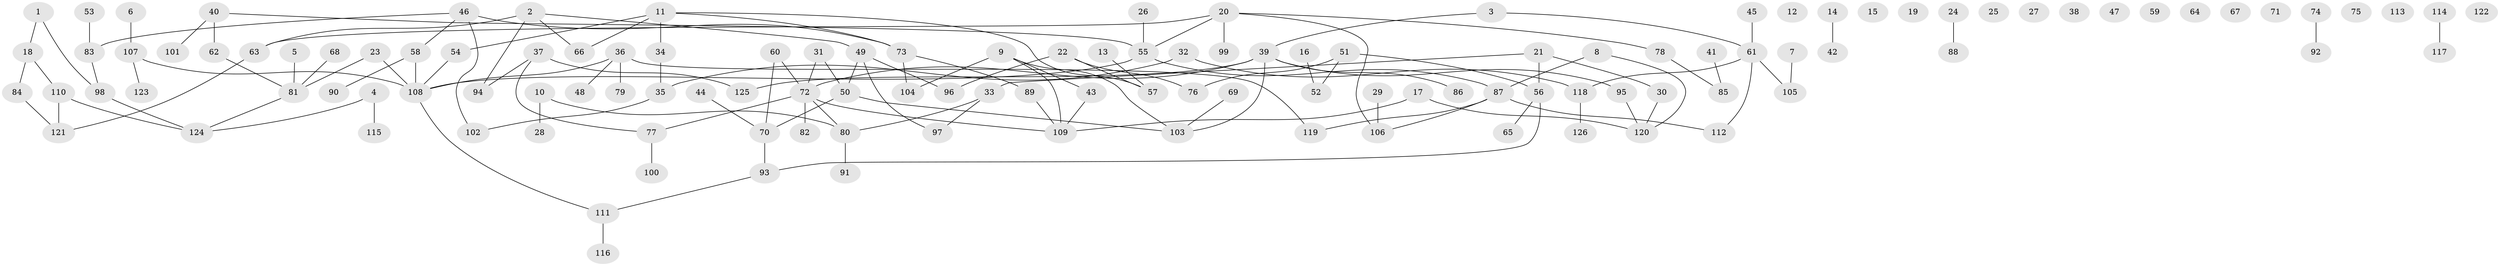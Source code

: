 // Generated by graph-tools (version 1.1) at 2025/49/03/09/25 03:49:13]
// undirected, 126 vertices, 135 edges
graph export_dot {
graph [start="1"]
  node [color=gray90,style=filled];
  1;
  2;
  3;
  4;
  5;
  6;
  7;
  8;
  9;
  10;
  11;
  12;
  13;
  14;
  15;
  16;
  17;
  18;
  19;
  20;
  21;
  22;
  23;
  24;
  25;
  26;
  27;
  28;
  29;
  30;
  31;
  32;
  33;
  34;
  35;
  36;
  37;
  38;
  39;
  40;
  41;
  42;
  43;
  44;
  45;
  46;
  47;
  48;
  49;
  50;
  51;
  52;
  53;
  54;
  55;
  56;
  57;
  58;
  59;
  60;
  61;
  62;
  63;
  64;
  65;
  66;
  67;
  68;
  69;
  70;
  71;
  72;
  73;
  74;
  75;
  76;
  77;
  78;
  79;
  80;
  81;
  82;
  83;
  84;
  85;
  86;
  87;
  88;
  89;
  90;
  91;
  92;
  93;
  94;
  95;
  96;
  97;
  98;
  99;
  100;
  101;
  102;
  103;
  104;
  105;
  106;
  107;
  108;
  109;
  110;
  111;
  112;
  113;
  114;
  115;
  116;
  117;
  118;
  119;
  120;
  121;
  122;
  123;
  124;
  125;
  126;
  1 -- 18;
  1 -- 98;
  2 -- 49;
  2 -- 63;
  2 -- 66;
  2 -- 94;
  3 -- 39;
  3 -- 61;
  4 -- 115;
  4 -- 124;
  5 -- 81;
  6 -- 107;
  7 -- 105;
  8 -- 87;
  8 -- 120;
  9 -- 43;
  9 -- 103;
  9 -- 104;
  9 -- 109;
  10 -- 28;
  10 -- 80;
  11 -- 34;
  11 -- 54;
  11 -- 57;
  11 -- 66;
  11 -- 73;
  13 -- 57;
  14 -- 42;
  16 -- 52;
  17 -- 109;
  17 -- 120;
  18 -- 84;
  18 -- 110;
  20 -- 55;
  20 -- 63;
  20 -- 78;
  20 -- 99;
  20 -- 106;
  21 -- 30;
  21 -- 33;
  21 -- 56;
  22 -- 57;
  22 -- 76;
  22 -- 96;
  23 -- 81;
  23 -- 108;
  24 -- 88;
  26 -- 55;
  29 -- 106;
  30 -- 120;
  31 -- 50;
  31 -- 72;
  32 -- 35;
  32 -- 118;
  33 -- 80;
  33 -- 97;
  34 -- 35;
  35 -- 102;
  36 -- 48;
  36 -- 79;
  36 -- 108;
  36 -- 119;
  37 -- 77;
  37 -- 94;
  37 -- 125;
  39 -- 72;
  39 -- 86;
  39 -- 95;
  39 -- 103;
  39 -- 125;
  40 -- 55;
  40 -- 62;
  40 -- 101;
  41 -- 85;
  43 -- 109;
  44 -- 70;
  45 -- 61;
  46 -- 58;
  46 -- 73;
  46 -- 83;
  46 -- 102;
  49 -- 50;
  49 -- 96;
  49 -- 97;
  50 -- 70;
  50 -- 103;
  51 -- 52;
  51 -- 56;
  51 -- 76;
  53 -- 83;
  54 -- 108;
  55 -- 87;
  55 -- 108;
  56 -- 65;
  56 -- 93;
  58 -- 90;
  58 -- 108;
  60 -- 70;
  60 -- 72;
  61 -- 105;
  61 -- 112;
  61 -- 118;
  62 -- 81;
  63 -- 121;
  68 -- 81;
  69 -- 103;
  70 -- 93;
  72 -- 77;
  72 -- 80;
  72 -- 82;
  72 -- 109;
  73 -- 89;
  73 -- 104;
  74 -- 92;
  77 -- 100;
  78 -- 85;
  80 -- 91;
  81 -- 124;
  83 -- 98;
  84 -- 121;
  87 -- 106;
  87 -- 112;
  87 -- 119;
  89 -- 109;
  93 -- 111;
  95 -- 120;
  98 -- 124;
  107 -- 108;
  107 -- 123;
  108 -- 111;
  110 -- 121;
  110 -- 124;
  111 -- 116;
  114 -- 117;
  118 -- 126;
}
